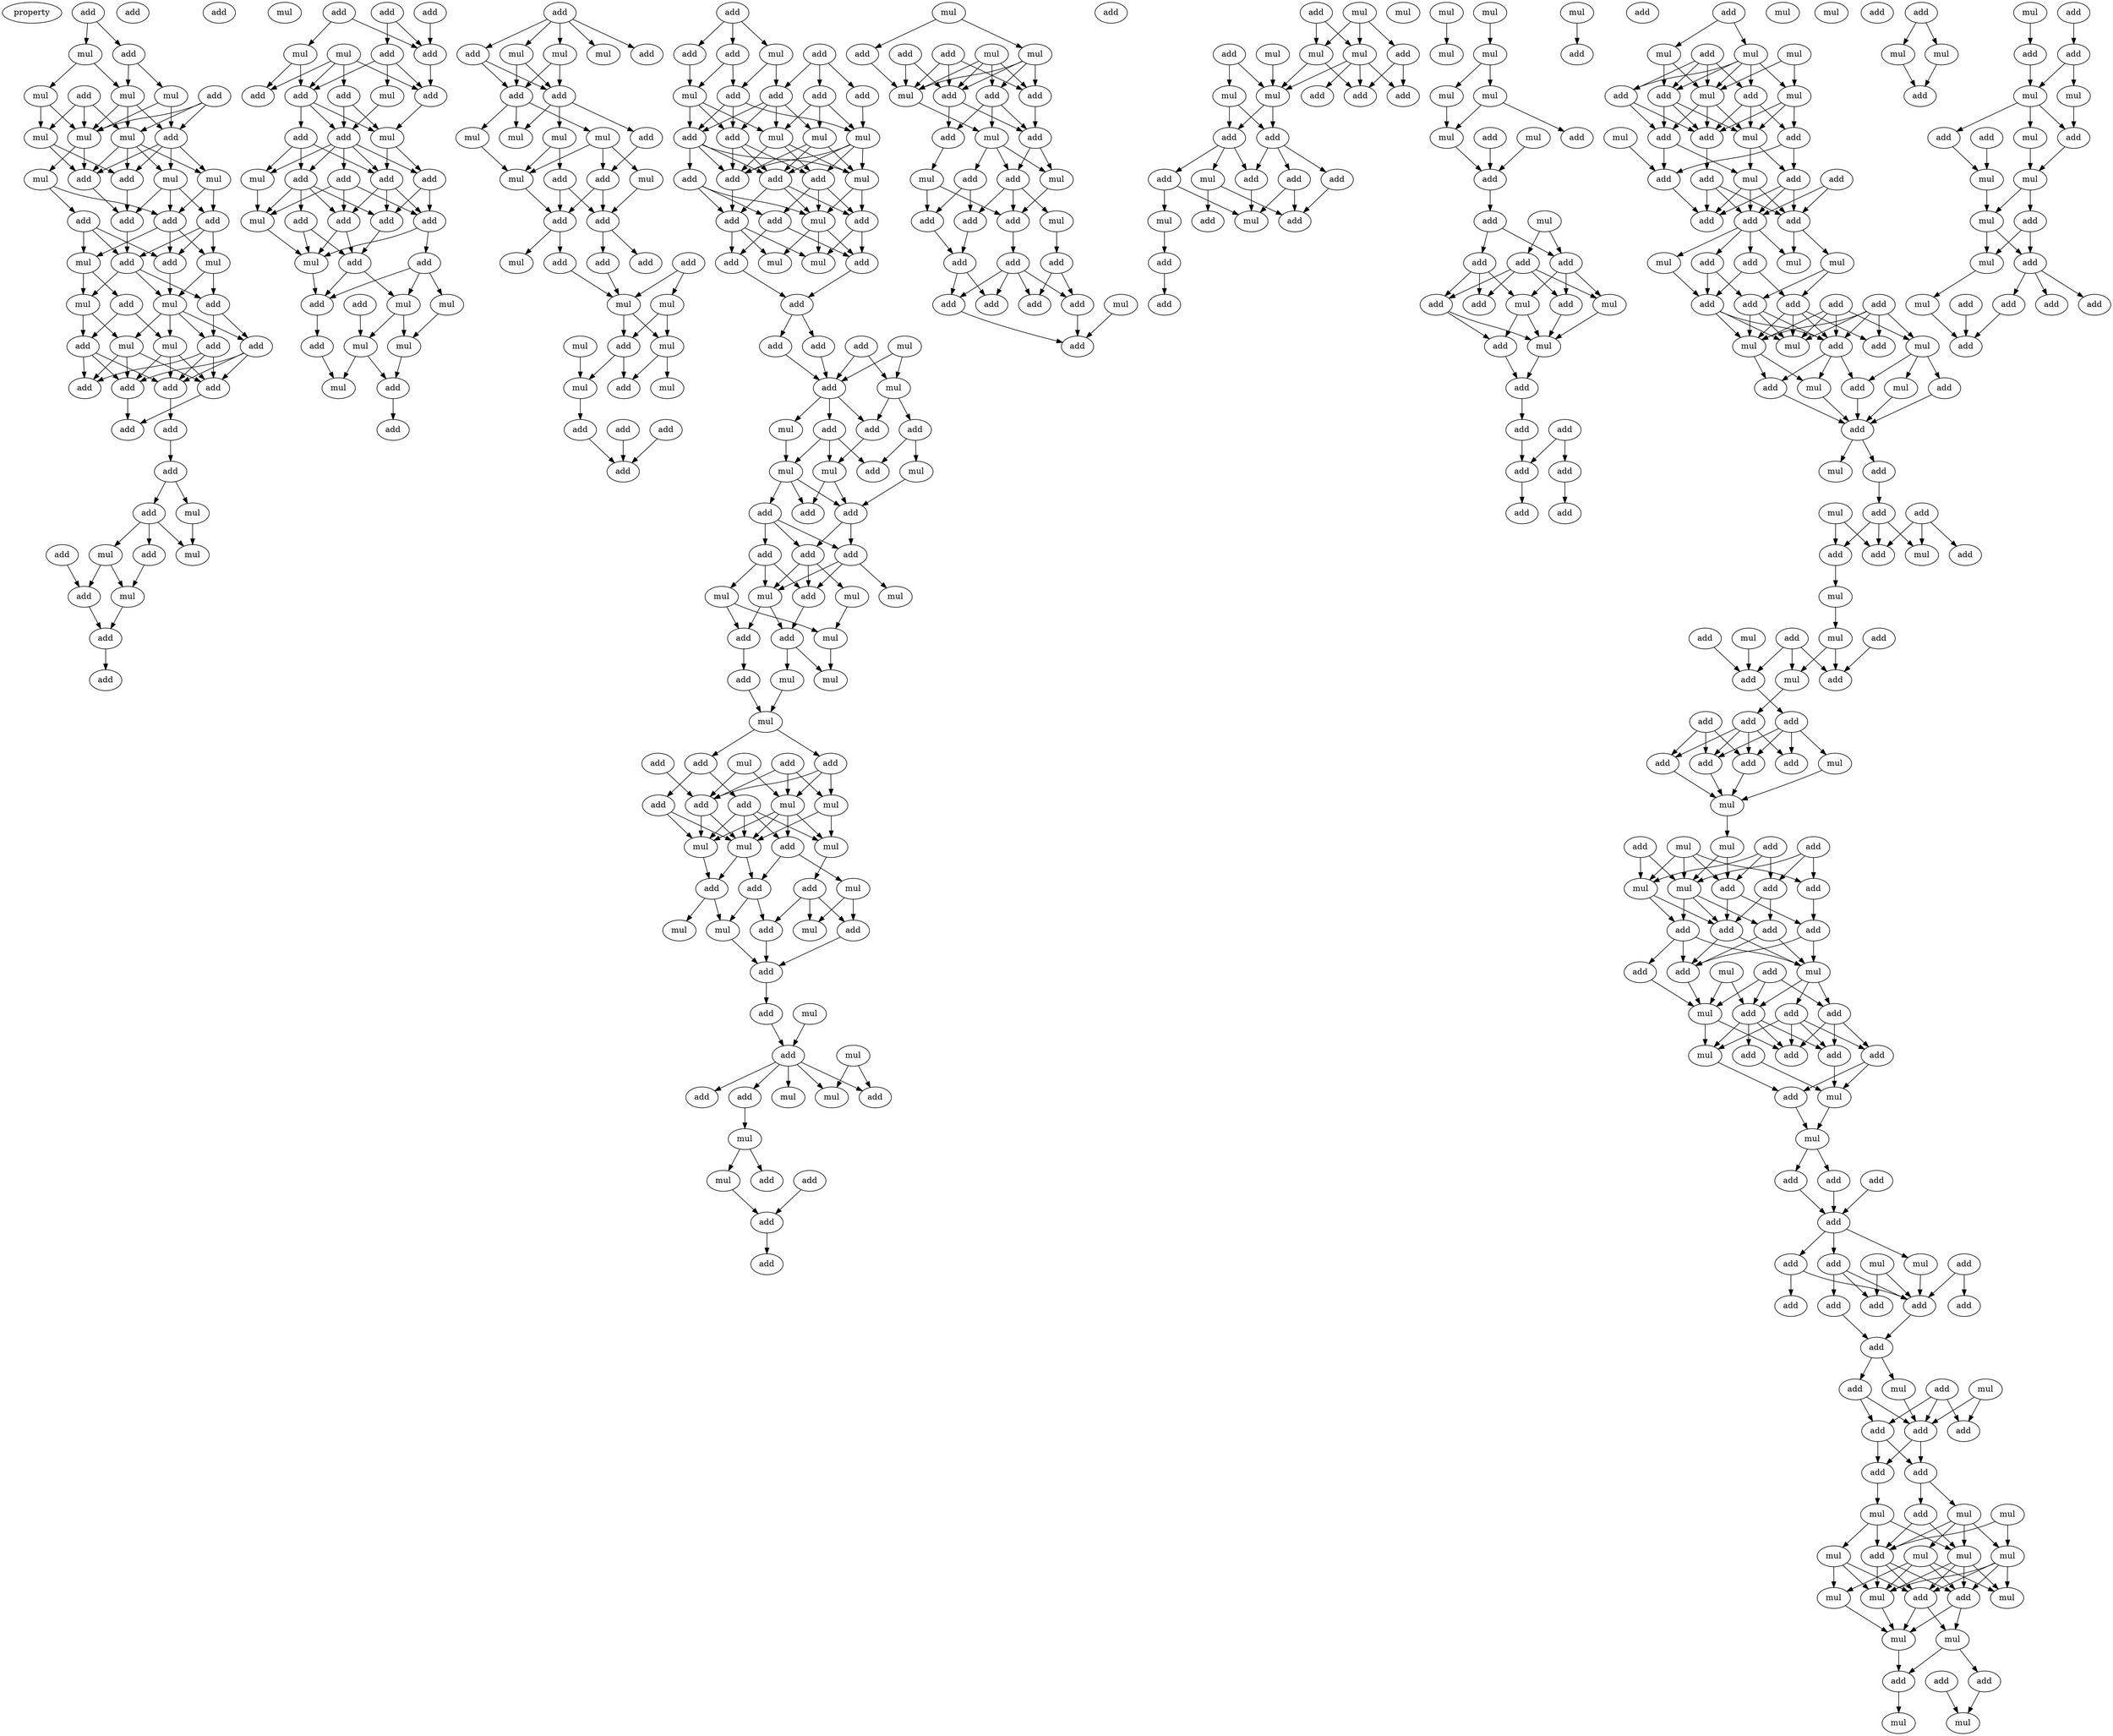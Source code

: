 digraph {
    node [fontcolor=black]
    property [mul=2,lf=1.9]
    0 [ label = add ];
    1 [ label = add ];
    2 [ label = add ];
    3 [ label = add ];
    4 [ label = mul ];
    5 [ label = mul ];
    6 [ label = mul ];
    7 [ label = mul ];
    8 [ label = add ];
    9 [ label = add ];
    10 [ label = mul ];
    11 [ label = add ];
    12 [ label = mul ];
    13 [ label = mul ];
    14 [ label = mul ];
    15 [ label = mul ];
    16 [ label = add ];
    17 [ label = add ];
    18 [ label = mul ];
    19 [ label = add ];
    20 [ label = add ];
    21 [ label = add ];
    22 [ label = add ];
    23 [ label = add ];
    24 [ label = mul ];
    25 [ label = add ];
    26 [ label = mul ];
    27 [ label = add ];
    28 [ label = mul ];
    29 [ label = add ];
    30 [ label = mul ];
    31 [ label = mul ];
    32 [ label = add ];
    33 [ label = add ];
    34 [ label = mul ];
    35 [ label = add ];
    36 [ label = add ];
    37 [ label = add ];
    38 [ label = add ];
    39 [ label = add ];
    40 [ label = add ];
    41 [ label = add ];
    42 [ label = add ];
    43 [ label = mul ];
    44 [ label = add ];
    45 [ label = mul ];
    46 [ label = mul ];
    47 [ label = mul ];
    48 [ label = add ];
    49 [ label = add ];
    50 [ label = add ];
    51 [ label = mul ];
    52 [ label = add ];
    53 [ label = add ];
    54 [ label = add ];
    55 [ label = add ];
    56 [ label = add ];
    57 [ label = mul ];
    58 [ label = mul ];
    59 [ label = add ];
    60 [ label = add ];
    61 [ label = add ];
    62 [ label = add ];
    63 [ label = add ];
    64 [ label = mul ];
    65 [ label = add ];
    66 [ label = add ];
    67 [ label = add ];
    68 [ label = mul ];
    69 [ label = mul ];
    70 [ label = add ];
    71 [ label = add ];
    72 [ label = add ];
    73 [ label = add ];
    74 [ label = mul ];
    75 [ label = add ];
    76 [ label = add ];
    77 [ label = add ];
    78 [ label = add ];
    79 [ label = add ];
    80 [ label = mul ];
    81 [ label = add ];
    82 [ label = mul ];
    83 [ label = add ];
    84 [ label = mul ];
    85 [ label = add ];
    86 [ label = add ];
    87 [ label = mul ];
    88 [ label = mul ];
    89 [ label = mul ];
    90 [ label = add ];
    91 [ label = add ];
    92 [ label = add ];
    93 [ label = mul ];
    94 [ label = add ];
    95 [ label = mul ];
    96 [ label = mul ];
    97 [ label = add ];
    98 [ label = add ];
    99 [ label = add ];
    100 [ label = mul ];
    101 [ label = mul ];
    102 [ label = mul ];
    103 [ label = mul ];
    104 [ label = add ];
    105 [ label = add ];
    106 [ label = mul ];
    107 [ label = mul ];
    108 [ label = add ];
    109 [ label = add ];
    110 [ label = add ];
    111 [ label = add ];
    112 [ label = add ];
    113 [ label = add ];
    114 [ label = add ];
    115 [ label = mul ];
    116 [ label = mul ];
    117 [ label = mul ];
    118 [ label = add ];
    119 [ label = mul ];
    120 [ label = mul ];
    121 [ label = mul ];
    122 [ label = mul ];
    123 [ label = add ];
    124 [ label = add ];
    125 [ label = add ];
    126 [ label = add ];
    127 [ label = add ];
    128 [ label = add ];
    129 [ label = add ];
    130 [ label = add ];
    131 [ label = add ];
    132 [ label = mul ];
    133 [ label = add ];
    134 [ label = add ];
    135 [ label = add ];
    136 [ label = add ];
    137 [ label = mul ];
    138 [ label = add ];
    139 [ label = mul ];
    140 [ label = mul ];
    141 [ label = add ];
    142 [ label = mul ];
    143 [ label = add ];
    144 [ label = add ];
    145 [ label = mul ];
    146 [ label = add ];
    147 [ label = add ];
    148 [ label = add ];
    149 [ label = mul ];
    150 [ label = add ];
    151 [ label = add ];
    152 [ label = add ];
    153 [ label = mul ];
    154 [ label = mul ];
    155 [ label = add ];
    156 [ label = add ];
    157 [ label = add ];
    158 [ label = mul ];
    159 [ label = add ];
    160 [ label = add ];
    161 [ label = add ];
    162 [ label = mul ];
    163 [ label = add ];
    164 [ label = add ];
    165 [ label = add ];
    166 [ label = mul ];
    167 [ label = mul ];
    168 [ label = add ];
    169 [ label = mul ];
    170 [ label = mul ];
    171 [ label = add ];
    172 [ label = add ];
    173 [ label = add ];
    174 [ label = add ];
    175 [ label = add ];
    176 [ label = add ];
    177 [ label = mul ];
    178 [ label = add ];
    179 [ label = mul ];
    180 [ label = mul ];
    181 [ label = mul ];
    182 [ label = mul ];
    183 [ label = add ];
    184 [ label = add ];
    185 [ label = mul ];
    186 [ label = mul ];
    187 [ label = add ];
    188 [ label = mul ];
    189 [ label = mul ];
    190 [ label = add ];
    191 [ label = add ];
    192 [ label = add ];
    193 [ label = add ];
    194 [ label = add ];
    195 [ label = mul ];
    196 [ label = add ];
    197 [ label = mul ];
    198 [ label = add ];
    199 [ label = add ];
    200 [ label = mul ];
    201 [ label = mul ];
    202 [ label = mul ];
    203 [ label = mul ];
    204 [ label = add ];
    205 [ label = add ];
    206 [ label = add ];
    207 [ label = add ];
    208 [ label = mul ];
    209 [ label = add ];
    210 [ label = mul ];
    211 [ label = mul ];
    212 [ label = add ];
    213 [ label = mul ];
    214 [ label = add ];
    215 [ label = add ];
    216 [ label = mul ];
    217 [ label = add ];
    218 [ label = add ];
    219 [ label = add ];
    220 [ label = mul ];
    221 [ label = mul ];
    222 [ label = mul ];
    223 [ label = mul ];
    224 [ label = add ];
    225 [ label = add ];
    226 [ label = add ];
    227 [ label = add ];
    228 [ label = mul ];
    229 [ label = add ];
    230 [ label = add ];
    231 [ label = mul ];
    232 [ label = mul ];
    233 [ label = add ];
    234 [ label = add ];
    235 [ label = mul ];
    236 [ label = add ];
    237 [ label = add ];
    238 [ label = mul ];
    239 [ label = add ];
    240 [ label = add ];
    241 [ label = mul ];
    242 [ label = add ];
    243 [ label = mul ];
    244 [ label = add ];
    245 [ label = add ];
    246 [ label = mul ];
    247 [ label = add ];
    248 [ label = add ];
    249 [ label = add ];
    250 [ label = add ];
    251 [ label = add ];
    252 [ label = add ];
    253 [ label = mul ];
    254 [ label = add ];
    255 [ label = add ];
    256 [ label = add ];
    257 [ label = add ];
    258 [ label = add ];
    259 [ label = add ];
    260 [ label = mul ];
    261 [ label = add ];
    262 [ label = mul ];
    263 [ label = mul ];
    264 [ label = mul ];
    265 [ label = add ];
    266 [ label = add ];
    267 [ label = add ];
    268 [ label = mul ];
    269 [ label = mul ];
    270 [ label = add ];
    271 [ label = add ];
    272 [ label = add ];
    273 [ label = add ];
    274 [ label = add ];
    275 [ label = add ];
    276 [ label = mul ];
    277 [ label = add ];
    278 [ label = mul ];
    279 [ label = add ];
    280 [ label = mul ];
    281 [ label = mul ];
    282 [ label = add ];
    283 [ label = add ];
    284 [ label = mul ];
    285 [ label = add ];
    286 [ label = mul ];
    287 [ label = mul ];
    288 [ label = mul ];
    289 [ label = mul ];
    290 [ label = mul ];
    291 [ label = mul ];
    292 [ label = add ];
    293 [ label = mul ];
    294 [ label = add ];
    295 [ label = add ];
    296 [ label = add ];
    297 [ label = mul ];
    298 [ label = add ];
    299 [ label = add ];
    300 [ label = add ];
    301 [ label = mul ];
    302 [ label = add ];
    303 [ label = mul ];
    304 [ label = add ];
    305 [ label = add ];
    306 [ label = add ];
    307 [ label = mul ];
    308 [ label = add ];
    309 [ label = add ];
    310 [ label = add ];
    311 [ label = add ];
    312 [ label = add ];
    313 [ label = add ];
    314 [ label = add ];
    315 [ label = mul ];
    316 [ label = add ];
    317 [ label = add ];
    318 [ label = add ];
    319 [ label = mul ];
    320 [ label = add ];
    321 [ label = mul ];
    322 [ label = mul ];
    323 [ label = add ];
    324 [ label = mul ];
    325 [ label = mul ];
    326 [ label = add ];
    327 [ label = add ];
    328 [ label = mul ];
    329 [ label = mul ];
    330 [ label = add ];
    331 [ label = add ];
    332 [ label = add ];
    333 [ label = add ];
    334 [ label = add ];
    335 [ label = add ];
    336 [ label = add ];
    337 [ label = mul ];
    338 [ label = add ];
    339 [ label = add ];
    340 [ label = add ];
    341 [ label = add ];
    342 [ label = mul ];
    343 [ label = add ];
    344 [ label = mul ];
    345 [ label = mul ];
    346 [ label = add ];
    347 [ label = add ];
    348 [ label = add ];
    349 [ label = add ];
    350 [ label = add ];
    351 [ label = mul ];
    352 [ label = add ];
    353 [ label = mul ];
    354 [ label = add ];
    355 [ label = mul ];
    356 [ label = add ];
    357 [ label = mul ];
    358 [ label = add ];
    359 [ label = mul ];
    360 [ label = add ];
    361 [ label = add ];
    362 [ label = mul ];
    363 [ label = add ];
    364 [ label = add ];
    365 [ label = add ];
    366 [ label = mul ];
    367 [ label = add ];
    368 [ label = mul ];
    369 [ label = add ];
    370 [ label = add ];
    371 [ label = mul ];
    372 [ label = mul ];
    373 [ label = add ];
    374 [ label = add ];
    375 [ label = add ];
    376 [ label = mul ];
    377 [ label = add ];
    378 [ label = add ];
    379 [ label = mul ];
    380 [ label = add ];
    381 [ label = add ];
    382 [ label = add ];
    383 [ label = mul ];
    384 [ label = add ];
    385 [ label = add ];
    386 [ label = add ];
    387 [ label = add ];
    388 [ label = mul ];
    389 [ label = add ];
    390 [ label = add ];
    391 [ label = add ];
    392 [ label = mul ];
    393 [ label = mul ];
    394 [ label = mul ];
    395 [ label = add ];
    396 [ label = add ];
    397 [ label = mul ];
    398 [ label = add ];
    399 [ label = add ];
    400 [ label = add ];
    401 [ label = add ];
    402 [ label = add ];
    403 [ label = mul ];
    404 [ label = mul ];
    405 [ label = add ];
    406 [ label = add ];
    407 [ label = add ];
    408 [ label = add ];
    409 [ label = mul ];
    410 [ label = add ];
    411 [ label = add ];
    412 [ label = add ];
    413 [ label = mul ];
    414 [ label = add ];
    415 [ label = add ];
    416 [ label = add ];
    417 [ label = mul ];
    418 [ label = add ];
    419 [ label = mul ];
    420 [ label = mul ];
    421 [ label = add ];
    422 [ label = add ];
    423 [ label = mul ];
    424 [ label = add ];
    425 [ label = add ];
    426 [ label = mul ];
    427 [ label = mul ];
    428 [ label = add ];
    429 [ label = add ];
    430 [ label = add ];
    431 [ label = add ];
    432 [ label = add ];
    433 [ label = add ];
    434 [ label = add ];
    435 [ label = add ];
    436 [ label = add ];
    437 [ label = add ];
    438 [ label = mul ];
    439 [ label = add ];
    440 [ label = mul ];
    441 [ label = add ];
    442 [ label = add ];
    443 [ label = add ];
    444 [ label = add ];
    445 [ label = add ];
    446 [ label = add ];
    447 [ label = mul ];
    448 [ label = mul ];
    449 [ label = add ];
    450 [ label = mul ];
    451 [ label = mul ];
    452 [ label = mul ];
    453 [ label = mul ];
    454 [ label = add ];
    455 [ label = mul ];
    456 [ label = mul ];
    457 [ label = mul ];
    458 [ label = add ];
    459 [ label = mul ];
    460 [ label = add ];
    461 [ label = mul ];
    462 [ label = mul ];
    463 [ label = add ];
    464 [ label = add ];
    465 [ label = add ];
    466 [ label = mul ];
    467 [ label = mul ];
    468 [ label = add ];
    469 [ label = mul ];
    470 [ label = mul ];
    471 [ label = mul ];
    472 [ label = add ];
    473 [ label = add ];
    474 [ label = add ];
    475 [ label = add ];
    476 [ label = mul ];
    477 [ label = mul ];
    478 [ label = mul ];
    479 [ label = add ];
    480 [ label = add ];
    481 [ label = add ];
    482 [ label = mul ];
    483 [ label = mul ];
    484 [ label = mul ];
    485 [ label = add ];
    486 [ label = add ];
    487 [ label = mul ];
    488 [ label = add ];
    489 [ label = add ];
    490 [ label = add ];
    491 [ label = add ];
    492 [ label = mul ];
    493 [ label = add ];
    0 -> 3 [ name = 0 ];
    0 -> 4 [ name = 1 ];
    3 -> 5 [ name = 2 ];
    3 -> 7 [ name = 3 ];
    4 -> 5 [ name = 4 ];
    4 -> 6 [ name = 5 ];
    5 -> 11 [ name = 6 ];
    5 -> 12 [ name = 7 ];
    5 -> 13 [ name = 8 ];
    6 -> 10 [ name = 9 ];
    6 -> 13 [ name = 10 ];
    7 -> 11 [ name = 11 ];
    7 -> 13 [ name = 12 ];
    8 -> 10 [ name = 13 ];
    8 -> 12 [ name = 14 ];
    8 -> 13 [ name = 15 ];
    9 -> 11 [ name = 16 ];
    9 -> 12 [ name = 17 ];
    9 -> 13 [ name = 18 ];
    10 -> 16 [ name = 19 ];
    10 -> 17 [ name = 20 ];
    11 -> 15 [ name = 21 ];
    11 -> 16 [ name = 22 ];
    11 -> 17 [ name = 23 ];
    11 -> 18 [ name = 24 ];
    12 -> 15 [ name = 25 ];
    12 -> 16 [ name = 26 ];
    12 -> 17 [ name = 27 ];
    12 -> 18 [ name = 28 ];
    13 -> 14 [ name = 29 ];
    13 -> 17 [ name = 30 ];
    14 -> 19 [ name = 31 ];
    14 -> 21 [ name = 32 ];
    15 -> 19 [ name = 33 ];
    15 -> 22 [ name = 34 ];
    16 -> 20 [ name = 35 ];
    17 -> 20 [ name = 36 ];
    18 -> 19 [ name = 37 ];
    18 -> 20 [ name = 38 ];
    18 -> 22 [ name = 39 ];
    19 -> 24 [ name = 40 ];
    19 -> 25 [ name = 41 ];
    19 -> 26 [ name = 42 ];
    20 -> 23 [ name = 43 ];
    21 -> 23 [ name = 44 ];
    21 -> 24 [ name = 45 ];
    21 -> 25 [ name = 46 ];
    22 -> 23 [ name = 47 ];
    22 -> 25 [ name = 48 ];
    22 -> 26 [ name = 49 ];
    23 -> 27 [ name = 50 ];
    23 -> 28 [ name = 51 ];
    23 -> 30 [ name = 52 ];
    24 -> 29 [ name = 53 ];
    24 -> 30 [ name = 54 ];
    25 -> 28 [ name = 55 ];
    26 -> 27 [ name = 56 ];
    26 -> 28 [ name = 57 ];
    27 -> 33 [ name = 58 ];
    27 -> 35 [ name = 59 ];
    28 -> 31 [ name = 60 ];
    28 -> 33 [ name = 61 ];
    28 -> 34 [ name = 62 ];
    28 -> 35 [ name = 63 ];
    29 -> 31 [ name = 64 ];
    29 -> 32 [ name = 65 ];
    30 -> 32 [ name = 66 ];
    30 -> 34 [ name = 67 ];
    31 -> 37 [ name = 68 ];
    31 -> 38 [ name = 69 ];
    31 -> 39 [ name = 70 ];
    32 -> 36 [ name = 71 ];
    32 -> 38 [ name = 72 ];
    32 -> 39 [ name = 73 ];
    33 -> 36 [ name = 74 ];
    33 -> 37 [ name = 75 ];
    33 -> 38 [ name = 76 ];
    34 -> 36 [ name = 77 ];
    34 -> 37 [ name = 78 ];
    34 -> 39 [ name = 79 ];
    35 -> 37 [ name = 80 ];
    35 -> 38 [ name = 81 ];
    35 -> 39 [ name = 82 ];
    37 -> 40 [ name = 83 ];
    38 -> 41 [ name = 84 ];
    39 -> 40 [ name = 85 ];
    41 -> 42 [ name = 86 ];
    42 -> 44 [ name = 87 ];
    42 -> 45 [ name = 88 ];
    44 -> 46 [ name = 89 ];
    44 -> 47 [ name = 90 ];
    44 -> 49 [ name = 91 ];
    45 -> 47 [ name = 92 ];
    46 -> 50 [ name = 93 ];
    46 -> 51 [ name = 94 ];
    48 -> 50 [ name = 95 ];
    49 -> 51 [ name = 96 ];
    50 -> 52 [ name = 97 ];
    51 -> 52 [ name = 98 ];
    52 -> 55 [ name = 99 ];
    53 -> 60 [ name = 100 ];
    54 -> 59 [ name = 101 ];
    54 -> 60 [ name = 102 ];
    56 -> 58 [ name = 103 ];
    56 -> 60 [ name = 104 ];
    57 -> 61 [ name = 105 ];
    57 -> 62 [ name = 106 ];
    57 -> 63 [ name = 107 ];
    57 -> 65 [ name = 108 ];
    58 -> 61 [ name = 109 ];
    58 -> 63 [ name = 110 ];
    59 -> 63 [ name = 111 ];
    59 -> 64 [ name = 112 ];
    59 -> 65 [ name = 113 ];
    60 -> 65 [ name = 114 ];
    62 -> 66 [ name = 115 ];
    62 -> 68 [ name = 116 ];
    63 -> 66 [ name = 117 ];
    63 -> 67 [ name = 118 ];
    63 -> 68 [ name = 119 ];
    64 -> 66 [ name = 120 ];
    65 -> 68 [ name = 121 ];
    66 -> 69 [ name = 122 ];
    66 -> 70 [ name = 123 ];
    66 -> 71 [ name = 124 ];
    66 -> 72 [ name = 125 ];
    66 -> 73 [ name = 126 ];
    67 -> 69 [ name = 127 ];
    67 -> 70 [ name = 128 ];
    67 -> 72 [ name = 129 ];
    68 -> 71 [ name = 130 ];
    68 -> 72 [ name = 131 ];
    69 -> 74 [ name = 132 ];
    70 -> 74 [ name = 133 ];
    70 -> 75 [ name = 134 ];
    70 -> 77 [ name = 135 ];
    70 -> 78 [ name = 136 ];
    71 -> 76 [ name = 137 ];
    71 -> 78 [ name = 138 ];
    72 -> 76 [ name = 139 ];
    72 -> 77 [ name = 140 ];
    72 -> 78 [ name = 141 ];
    73 -> 74 [ name = 142 ];
    73 -> 76 [ name = 143 ];
    73 -> 77 [ name = 144 ];
    74 -> 80 [ name = 145 ];
    75 -> 79 [ name = 146 ];
    75 -> 80 [ name = 147 ];
    76 -> 80 [ name = 148 ];
    76 -> 81 [ name = 149 ];
    77 -> 79 [ name = 150 ];
    77 -> 80 [ name = 151 ];
    78 -> 79 [ name = 152 ];
    79 -> 83 [ name = 153 ];
    79 -> 84 [ name = 154 ];
    80 -> 83 [ name = 155 ];
    81 -> 82 [ name = 156 ];
    81 -> 83 [ name = 157 ];
    81 -> 84 [ name = 158 ];
    82 -> 87 [ name = 159 ];
    83 -> 86 [ name = 160 ];
    84 -> 87 [ name = 161 ];
    84 -> 88 [ name = 162 ];
    85 -> 88 [ name = 163 ];
    86 -> 89 [ name = 164 ];
    87 -> 90 [ name = 165 ];
    88 -> 89 [ name = 166 ];
    88 -> 90 [ name = 167 ];
    90 -> 91 [ name = 168 ];
    92 -> 93 [ name = 169 ];
    92 -> 94 [ name = 170 ];
    92 -> 95 [ name = 171 ];
    92 -> 96 [ name = 172 ];
    92 -> 97 [ name = 173 ];
    93 -> 98 [ name = 174 ];
    93 -> 99 [ name = 175 ];
    94 -> 98 [ name = 176 ];
    94 -> 99 [ name = 177 ];
    95 -> 98 [ name = 178 ];
    95 -> 99 [ name = 179 ];
    98 -> 101 [ name = 180 ];
    98 -> 102 [ name = 181 ];
    98 -> 103 [ name = 182 ];
    99 -> 100 [ name = 183 ];
    99 -> 102 [ name = 184 ];
    99 -> 104 [ name = 185 ];
    100 -> 105 [ name = 186 ];
    100 -> 106 [ name = 187 ];
    101 -> 106 [ name = 188 ];
    103 -> 106 [ name = 189 ];
    103 -> 107 [ name = 190 ];
    103 -> 108 [ name = 191 ];
    104 -> 108 [ name = 192 ];
    105 -> 109 [ name = 193 ];
    105 -> 110 [ name = 194 ];
    106 -> 110 [ name = 195 ];
    107 -> 109 [ name = 196 ];
    108 -> 109 [ name = 197 ];
    108 -> 110 [ name = 198 ];
    109 -> 111 [ name = 199 ];
    109 -> 114 [ name = 200 ];
    110 -> 113 [ name = 201 ];
    110 -> 115 [ name = 202 ];
    112 -> 116 [ name = 203 ];
    112 -> 117 [ name = 204 ];
    113 -> 116 [ name = 205 ];
    114 -> 116 [ name = 206 ];
    116 -> 118 [ name = 207 ];
    116 -> 120 [ name = 208 ];
    117 -> 118 [ name = 209 ];
    117 -> 120 [ name = 210 ];
    118 -> 122 [ name = 211 ];
    118 -> 123 [ name = 212 ];
    119 -> 122 [ name = 213 ];
    120 -> 121 [ name = 214 ];
    120 -> 123 [ name = 215 ];
    122 -> 124 [ name = 216 ];
    124 -> 127 [ name = 217 ];
    125 -> 127 [ name = 218 ];
    126 -> 127 [ name = 219 ];
    128 -> 129 [ name = 220 ];
    128 -> 131 [ name = 221 ];
    128 -> 132 [ name = 222 ];
    129 -> 137 [ name = 223 ];
    130 -> 133 [ name = 224 ];
    130 -> 134 [ name = 225 ];
    130 -> 135 [ name = 226 ];
    131 -> 136 [ name = 227 ];
    131 -> 137 [ name = 228 ];
    132 -> 133 [ name = 229 ];
    132 -> 136 [ name = 230 ];
    133 -> 138 [ name = 231 ];
    133 -> 139 [ name = 232 ];
    133 -> 141 [ name = 233 ];
    133 -> 142 [ name = 234 ];
    134 -> 140 [ name = 235 ];
    135 -> 139 [ name = 236 ];
    135 -> 140 [ name = 237 ];
    135 -> 142 [ name = 238 ];
    136 -> 138 [ name = 239 ];
    136 -> 140 [ name = 240 ];
    136 -> 141 [ name = 241 ];
    137 -> 138 [ name = 242 ];
    137 -> 139 [ name = 243 ];
    137 -> 141 [ name = 244 ];
    138 -> 143 [ name = 245 ];
    138 -> 146 [ name = 246 ];
    138 -> 147 [ name = 247 ];
    139 -> 145 [ name = 248 ];
    139 -> 146 [ name = 249 ];
    139 -> 147 [ name = 250 ];
    140 -> 143 [ name = 251 ];
    140 -> 145 [ name = 252 ];
    140 -> 146 [ name = 253 ];
    140 -> 147 [ name = 254 ];
    141 -> 143 [ name = 255 ];
    141 -> 144 [ name = 256 ];
    141 -> 145 [ name = 257 ];
    141 -> 146 [ name = 258 ];
    142 -> 143 [ name = 259 ];
    142 -> 145 [ name = 260 ];
    142 -> 146 [ name = 261 ];
    143 -> 149 [ name = 262 ];
    143 -> 150 [ name = 263 ];
    143 -> 151 [ name = 264 ];
    144 -> 148 [ name = 265 ];
    144 -> 149 [ name = 266 ];
    144 -> 151 [ name = 267 ];
    145 -> 149 [ name = 268 ];
    145 -> 150 [ name = 269 ];
    146 -> 151 [ name = 270 ];
    147 -> 148 [ name = 271 ];
    147 -> 149 [ name = 272 ];
    147 -> 150 [ name = 273 ];
    148 -> 152 [ name = 274 ];
    148 -> 155 [ name = 275 ];
    149 -> 152 [ name = 276 ];
    149 -> 153 [ name = 277 ];
    149 -> 154 [ name = 278 ];
    150 -> 152 [ name = 279 ];
    150 -> 153 [ name = 280 ];
    151 -> 153 [ name = 281 ];
    151 -> 154 [ name = 282 ];
    151 -> 155 [ name = 283 ];
    152 -> 156 [ name = 284 ];
    155 -> 156 [ name = 285 ];
    156 -> 159 [ name = 286 ];
    156 -> 160 [ name = 287 ];
    157 -> 161 [ name = 288 ];
    157 -> 162 [ name = 289 ];
    158 -> 161 [ name = 290 ];
    158 -> 162 [ name = 291 ];
    159 -> 161 [ name = 292 ];
    160 -> 161 [ name = 293 ];
    161 -> 163 [ name = 294 ];
    161 -> 165 [ name = 295 ];
    161 -> 166 [ name = 296 ];
    162 -> 164 [ name = 297 ];
    162 -> 165 [ name = 298 ];
    163 -> 167 [ name = 299 ];
    163 -> 168 [ name = 300 ];
    163 -> 169 [ name = 301 ];
    164 -> 168 [ name = 302 ];
    164 -> 170 [ name = 303 ];
    165 -> 167 [ name = 304 ];
    166 -> 169 [ name = 305 ];
    167 -> 171 [ name = 306 ];
    167 -> 173 [ name = 307 ];
    169 -> 171 [ name = 308 ];
    169 -> 172 [ name = 309 ];
    169 -> 173 [ name = 310 ];
    170 -> 173 [ name = 311 ];
    172 -> 174 [ name = 312 ];
    172 -> 175 [ name = 313 ];
    172 -> 176 [ name = 314 ];
    173 -> 174 [ name = 315 ];
    173 -> 176 [ name = 316 ];
    174 -> 178 [ name = 317 ];
    174 -> 180 [ name = 318 ];
    174 -> 181 [ name = 319 ];
    175 -> 178 [ name = 320 ];
    175 -> 179 [ name = 321 ];
    175 -> 181 [ name = 322 ];
    176 -> 177 [ name = 323 ];
    176 -> 178 [ name = 324 ];
    176 -> 181 [ name = 325 ];
    177 -> 182 [ name = 326 ];
    178 -> 184 [ name = 327 ];
    179 -> 182 [ name = 328 ];
    179 -> 183 [ name = 329 ];
    181 -> 183 [ name = 330 ];
    181 -> 184 [ name = 331 ];
    182 -> 186 [ name = 332 ];
    183 -> 187 [ name = 333 ];
    184 -> 185 [ name = 334 ];
    184 -> 186 [ name = 335 ];
    185 -> 188 [ name = 336 ];
    187 -> 188 [ name = 337 ];
    188 -> 190 [ name = 338 ];
    188 -> 193 [ name = 339 ];
    189 -> 194 [ name = 340 ];
    189 -> 197 [ name = 341 ];
    190 -> 194 [ name = 342 ];
    190 -> 195 [ name = 343 ];
    190 -> 197 [ name = 344 ];
    191 -> 194 [ name = 345 ];
    191 -> 195 [ name = 346 ];
    191 -> 197 [ name = 347 ];
    192 -> 194 [ name = 348 ];
    193 -> 196 [ name = 349 ];
    193 -> 198 [ name = 350 ];
    194 -> 201 [ name = 351 ];
    194 -> 202 [ name = 352 ];
    195 -> 200 [ name = 353 ];
    195 -> 201 [ name = 354 ];
    196 -> 199 [ name = 355 ];
    196 -> 200 [ name = 356 ];
    196 -> 201 [ name = 357 ];
    196 -> 202 [ name = 358 ];
    197 -> 199 [ name = 359 ];
    197 -> 200 [ name = 360 ];
    197 -> 201 [ name = 361 ];
    197 -> 202 [ name = 362 ];
    198 -> 201 [ name = 363 ];
    198 -> 202 [ name = 364 ];
    199 -> 203 [ name = 365 ];
    199 -> 206 [ name = 366 ];
    200 -> 204 [ name = 367 ];
    201 -> 205 [ name = 368 ];
    201 -> 206 [ name = 369 ];
    202 -> 205 [ name = 370 ];
    203 -> 208 [ name = 371 ];
    203 -> 209 [ name = 372 ];
    204 -> 207 [ name = 373 ];
    204 -> 208 [ name = 374 ];
    204 -> 209 [ name = 375 ];
    205 -> 210 [ name = 376 ];
    205 -> 211 [ name = 377 ];
    206 -> 207 [ name = 378 ];
    206 -> 210 [ name = 379 ];
    207 -> 212 [ name = 380 ];
    209 -> 212 [ name = 381 ];
    210 -> 212 [ name = 382 ];
    212 -> 214 [ name = 383 ];
    213 -> 215 [ name = 384 ];
    214 -> 215 [ name = 385 ];
    215 -> 217 [ name = 386 ];
    215 -> 218 [ name = 387 ];
    215 -> 219 [ name = 388 ];
    215 -> 220 [ name = 389 ];
    215 -> 221 [ name = 390 ];
    216 -> 217 [ name = 391 ];
    216 -> 221 [ name = 392 ];
    219 -> 222 [ name = 393 ];
    222 -> 223 [ name = 394 ];
    222 -> 224 [ name = 395 ];
    223 -> 226 [ name = 396 ];
    225 -> 226 [ name = 397 ];
    226 -> 227 [ name = 398 ];
    228 -> 229 [ name = 399 ];
    228 -> 231 [ name = 400 ];
    229 -> 235 [ name = 401 ];
    230 -> 234 [ name = 402 ];
    230 -> 235 [ name = 403 ];
    231 -> 234 [ name = 404 ];
    231 -> 235 [ name = 405 ];
    231 -> 236 [ name = 406 ];
    231 -> 237 [ name = 407 ];
    232 -> 234 [ name = 408 ];
    232 -> 235 [ name = 409 ];
    232 -> 236 [ name = 410 ];
    232 -> 237 [ name = 411 ];
    233 -> 234 [ name = 412 ];
    233 -> 235 [ name = 413 ];
    233 -> 236 [ name = 414 ];
    234 -> 239 [ name = 415 ];
    234 -> 240 [ name = 416 ];
    235 -> 238 [ name = 417 ];
    236 -> 240 [ name = 418 ];
    237 -> 238 [ name = 419 ];
    237 -> 239 [ name = 420 ];
    237 -> 240 [ name = 421 ];
    238 -> 241 [ name = 422 ];
    238 -> 242 [ name = 423 ];
    238 -> 244 [ name = 424 ];
    239 -> 243 [ name = 425 ];
    240 -> 241 [ name = 426 ];
    240 -> 242 [ name = 427 ];
    241 -> 247 [ name = 428 ];
    242 -> 246 [ name = 429 ];
    242 -> 247 [ name = 430 ];
    242 -> 248 [ name = 431 ];
    243 -> 245 [ name = 432 ];
    243 -> 247 [ name = 433 ];
    244 -> 245 [ name = 434 ];
    244 -> 248 [ name = 435 ];
    245 -> 249 [ name = 436 ];
    246 -> 250 [ name = 437 ];
    247 -> 251 [ name = 438 ];
    248 -> 249 [ name = 439 ];
    249 -> 255 [ name = 440 ];
    249 -> 256 [ name = 441 ];
    250 -> 252 [ name = 442 ];
    250 -> 254 [ name = 443 ];
    251 -> 252 [ name = 444 ];
    251 -> 254 [ name = 445 ];
    251 -> 255 [ name = 446 ];
    251 -> 256 [ name = 447 ];
    253 -> 257 [ name = 448 ];
    254 -> 257 [ name = 449 ];
    256 -> 257 [ name = 450 ];
    259 -> 262 [ name = 451 ];
    259 -> 264 [ name = 452 ];
    260 -> 261 [ name = 453 ];
    260 -> 262 [ name = 454 ];
    260 -> 264 [ name = 455 ];
    261 -> 267 [ name = 456 ];
    261 -> 270 [ name = 457 ];
    262 -> 269 [ name = 458 ];
    262 -> 270 [ name = 459 ];
    263 -> 269 [ name = 460 ];
    264 -> 266 [ name = 461 ];
    264 -> 267 [ name = 462 ];
    264 -> 269 [ name = 463 ];
    264 -> 270 [ name = 464 ];
    265 -> 268 [ name = 465 ];
    265 -> 269 [ name = 466 ];
    268 -> 271 [ name = 467 ];
    268 -> 272 [ name = 468 ];
    269 -> 271 [ name = 469 ];
    269 -> 272 [ name = 470 ];
    271 -> 273 [ name = 471 ];
    271 -> 274 [ name = 472 ];
    271 -> 277 [ name = 473 ];
    272 -> 273 [ name = 474 ];
    272 -> 275 [ name = 475 ];
    272 -> 276 [ name = 476 ];
    273 -> 280 [ name = 477 ];
    274 -> 282 [ name = 478 ];
    275 -> 280 [ name = 479 ];
    275 -> 281 [ name = 480 ];
    276 -> 279 [ name = 481 ];
    276 -> 282 [ name = 482 ];
    277 -> 280 [ name = 483 ];
    277 -> 282 [ name = 484 ];
    281 -> 283 [ name = 485 ];
    283 -> 285 [ name = 486 ];
    284 -> 288 [ name = 487 ];
    286 -> 287 [ name = 488 ];
    287 -> 289 [ name = 489 ];
    287 -> 290 [ name = 490 ];
    289 -> 291 [ name = 491 ];
    290 -> 291 [ name = 492 ];
    290 -> 294 [ name = 493 ];
    291 -> 295 [ name = 494 ];
    292 -> 295 [ name = 495 ];
    293 -> 295 [ name = 496 ];
    295 -> 296 [ name = 497 ];
    296 -> 298 [ name = 498 ];
    296 -> 300 [ name = 499 ];
    297 -> 299 [ name = 500 ];
    297 -> 300 [ name = 501 ];
    298 -> 303 [ name = 502 ];
    298 -> 304 [ name = 503 ];
    298 -> 305 [ name = 504 ];
    299 -> 301 [ name = 505 ];
    299 -> 302 [ name = 506 ];
    299 -> 304 [ name = 507 ];
    299 -> 305 [ name = 508 ];
    300 -> 301 [ name = 509 ];
    300 -> 302 [ name = 510 ];
    300 -> 303 [ name = 511 ];
    301 -> 307 [ name = 512 ];
    302 -> 307 [ name = 513 ];
    303 -> 306 [ name = 514 ];
    303 -> 307 [ name = 515 ];
    305 -> 306 [ name = 516 ];
    305 -> 307 [ name = 517 ];
    306 -> 308 [ name = 518 ];
    307 -> 308 [ name = 519 ];
    308 -> 310 [ name = 520 ];
    309 -> 311 [ name = 521 ];
    309 -> 312 [ name = 522 ];
    310 -> 311 [ name = 523 ];
    311 -> 313 [ name = 524 ];
    312 -> 314 [ name = 525 ];
    315 -> 316 [ name = 526 ];
    318 -> 319 [ name = 527 ];
    318 -> 321 [ name = 528 ];
    319 -> 323 [ name = 529 ];
    319 -> 324 [ name = 530 ];
    319 -> 325 [ name = 531 ];
    319 -> 326 [ name = 532 ];
    319 -> 327 [ name = 533 ];
    320 -> 323 [ name = 534 ];
    320 -> 324 [ name = 535 ];
    320 -> 326 [ name = 536 ];
    320 -> 327 [ name = 537 ];
    321 -> 323 [ name = 538 ];
    321 -> 324 [ name = 539 ];
    322 -> 324 [ name = 540 ];
    322 -> 325 [ name = 541 ];
    323 -> 329 [ name = 542 ];
    323 -> 330 [ name = 543 ];
    323 -> 332 [ name = 544 ];
    324 -> 329 [ name = 545 ];
    324 -> 330 [ name = 546 ];
    324 -> 332 [ name = 547 ];
    325 -> 329 [ name = 548 ];
    325 -> 330 [ name = 549 ];
    325 -> 331 [ name = 550 ];
    326 -> 329 [ name = 551 ];
    326 -> 330 [ name = 552 ];
    326 -> 331 [ name = 553 ];
    327 -> 330 [ name = 554 ];
    327 -> 332 [ name = 555 ];
    328 -> 336 [ name = 556 ];
    329 -> 334 [ name = 557 ];
    329 -> 337 [ name = 558 ];
    330 -> 335 [ name = 559 ];
    331 -> 334 [ name = 560 ];
    331 -> 336 [ name = 561 ];
    332 -> 336 [ name = 562 ];
    332 -> 337 [ name = 563 ];
    333 -> 338 [ name = 564 ];
    333 -> 340 [ name = 565 ];
    334 -> 338 [ name = 566 ];
    334 -> 339 [ name = 567 ];
    334 -> 340 [ name = 568 ];
    335 -> 338 [ name = 569 ];
    335 -> 339 [ name = 570 ];
    335 -> 340 [ name = 571 ];
    336 -> 339 [ name = 572 ];
    337 -> 338 [ name = 573 ];
    337 -> 339 [ name = 574 ];
    337 -> 340 [ name = 575 ];
    338 -> 341 [ name = 576 ];
    338 -> 343 [ name = 577 ];
    338 -> 344 [ name = 578 ];
    338 -> 345 [ name = 579 ];
    340 -> 342 [ name = 580 ];
    340 -> 344 [ name = 581 ];
    341 -> 346 [ name = 582 ];
    341 -> 348 [ name = 583 ];
    342 -> 346 [ name = 584 ];
    342 -> 349 [ name = 585 ];
    343 -> 348 [ name = 586 ];
    343 -> 349 [ name = 587 ];
    345 -> 348 [ name = 588 ];
    346 -> 351 [ name = 589 ];
    346 -> 352 [ name = 590 ];
    346 -> 354 [ name = 591 ];
    346 -> 355 [ name = 592 ];
    347 -> 351 [ name = 593 ];
    347 -> 352 [ name = 594 ];
    347 -> 353 [ name = 595 ];
    347 -> 355 [ name = 596 ];
    348 -> 351 [ name = 597 ];
    348 -> 352 [ name = 598 ];
    348 -> 355 [ name = 599 ];
    349 -> 351 [ name = 600 ];
    349 -> 352 [ name = 601 ];
    349 -> 355 [ name = 602 ];
    350 -> 351 [ name = 603 ];
    350 -> 352 [ name = 604 ];
    350 -> 353 [ name = 605 ];
    350 -> 354 [ name = 606 ];
    350 -> 355 [ name = 607 ];
    351 -> 356 [ name = 608 ];
    351 -> 357 [ name = 609 ];
    352 -> 356 [ name = 610 ];
    352 -> 357 [ name = 611 ];
    352 -> 360 [ name = 612 ];
    353 -> 358 [ name = 613 ];
    353 -> 359 [ name = 614 ];
    353 -> 360 [ name = 615 ];
    356 -> 361 [ name = 616 ];
    357 -> 361 [ name = 617 ];
    358 -> 361 [ name = 618 ];
    359 -> 361 [ name = 619 ];
    360 -> 361 [ name = 620 ];
    361 -> 362 [ name = 621 ];
    361 -> 363 [ name = 622 ];
    363 -> 365 [ name = 623 ];
    364 -> 367 [ name = 624 ];
    364 -> 368 [ name = 625 ];
    364 -> 370 [ name = 626 ];
    365 -> 368 [ name = 627 ];
    365 -> 369 [ name = 628 ];
    365 -> 370 [ name = 629 ];
    366 -> 369 [ name = 630 ];
    366 -> 370 [ name = 631 ];
    369 -> 371 [ name = 632 ];
    371 -> 372 [ name = 633 ];
    372 -> 377 [ name = 634 ];
    372 -> 379 [ name = 635 ];
    373 -> 378 [ name = 636 ];
    374 -> 377 [ name = 637 ];
    374 -> 378 [ name = 638 ];
    374 -> 379 [ name = 639 ];
    375 -> 377 [ name = 640 ];
    376 -> 378 [ name = 641 ];
    378 -> 380 [ name = 642 ];
    379 -> 382 [ name = 643 ];
    380 -> 383 [ name = 644 ];
    380 -> 384 [ name = 645 ];
    380 -> 385 [ name = 646 ];
    380 -> 386 [ name = 647 ];
    381 -> 384 [ name = 648 ];
    381 -> 385 [ name = 649 ];
    381 -> 387 [ name = 650 ];
    382 -> 384 [ name = 651 ];
    382 -> 385 [ name = 652 ];
    382 -> 386 [ name = 653 ];
    382 -> 387 [ name = 654 ];
    383 -> 388 [ name = 655 ];
    384 -> 388 [ name = 656 ];
    385 -> 388 [ name = 657 ];
    387 -> 388 [ name = 658 ];
    388 -> 393 [ name = 659 ];
    389 -> 394 [ name = 660 ];
    389 -> 395 [ name = 661 ];
    389 -> 396 [ name = 662 ];
    390 -> 395 [ name = 663 ];
    390 -> 397 [ name = 664 ];
    390 -> 398 [ name = 665 ];
    391 -> 394 [ name = 666 ];
    391 -> 397 [ name = 667 ];
    392 -> 394 [ name = 668 ];
    392 -> 396 [ name = 669 ];
    392 -> 397 [ name = 670 ];
    392 -> 398 [ name = 671 ];
    393 -> 394 [ name = 672 ];
    393 -> 398 [ name = 673 ];
    394 -> 399 [ name = 674 ];
    394 -> 400 [ name = 675 ];
    394 -> 401 [ name = 676 ];
    395 -> 400 [ name = 677 ];
    395 -> 401 [ name = 678 ];
    396 -> 402 [ name = 679 ];
    397 -> 399 [ name = 680 ];
    397 -> 401 [ name = 681 ];
    398 -> 401 [ name = 682 ];
    398 -> 402 [ name = 683 ];
    399 -> 403 [ name = 684 ];
    399 -> 405 [ name = 685 ];
    399 -> 407 [ name = 686 ];
    400 -> 403 [ name = 687 ];
    400 -> 405 [ name = 688 ];
    401 -> 403 [ name = 689 ];
    401 -> 405 [ name = 690 ];
    402 -> 403 [ name = 691 ];
    402 -> 405 [ name = 692 ];
    403 -> 408 [ name = 693 ];
    403 -> 410 [ name = 694 ];
    403 -> 411 [ name = 695 ];
    404 -> 409 [ name = 696 ];
    404 -> 411 [ name = 697 ];
    405 -> 409 [ name = 698 ];
    406 -> 408 [ name = 699 ];
    406 -> 409 [ name = 700 ];
    406 -> 411 [ name = 701 ];
    407 -> 409 [ name = 702 ];
    408 -> 412 [ name = 703 ];
    408 -> 414 [ name = 704 ];
    408 -> 415 [ name = 705 ];
    409 -> 413 [ name = 706 ];
    409 -> 415 [ name = 707 ];
    410 -> 412 [ name = 708 ];
    410 -> 413 [ name = 709 ];
    410 -> 414 [ name = 710 ];
    410 -> 415 [ name = 711 ];
    411 -> 412 [ name = 712 ];
    411 -> 413 [ name = 713 ];
    411 -> 415 [ name = 714 ];
    411 -> 416 [ name = 715 ];
    412 -> 417 [ name = 716 ];
    413 -> 418 [ name = 717 ];
    414 -> 417 [ name = 718 ];
    414 -> 418 [ name = 719 ];
    416 -> 417 [ name = 720 ];
    417 -> 419 [ name = 721 ];
    418 -> 419 [ name = 722 ];
    419 -> 421 [ name = 723 ];
    419 -> 424 [ name = 724 ];
    421 -> 425 [ name = 725 ];
    422 -> 425 [ name = 726 ];
    424 -> 425 [ name = 727 ];
    425 -> 427 [ name = 728 ];
    425 -> 428 [ name = 729 ];
    425 -> 430 [ name = 730 ];
    426 -> 432 [ name = 731 ];
    426 -> 434 [ name = 732 ];
    427 -> 434 [ name = 733 ];
    428 -> 432 [ name = 734 ];
    428 -> 433 [ name = 735 ];
    428 -> 434 [ name = 736 ];
    429 -> 431 [ name = 737 ];
    429 -> 434 [ name = 738 ];
    430 -> 434 [ name = 739 ];
    430 -> 435 [ name = 740 ];
    433 -> 436 [ name = 741 ];
    434 -> 436 [ name = 742 ];
    436 -> 438 [ name = 743 ];
    436 -> 439 [ name = 744 ];
    437 -> 442 [ name = 745 ];
    437 -> 443 [ name = 746 ];
    437 -> 444 [ name = 747 ];
    438 -> 444 [ name = 748 ];
    439 -> 443 [ name = 749 ];
    439 -> 444 [ name = 750 ];
    440 -> 442 [ name = 751 ];
    440 -> 444 [ name = 752 ];
    443 -> 445 [ name = 753 ];
    443 -> 446 [ name = 754 ];
    444 -> 445 [ name = 755 ];
    444 -> 446 [ name = 756 ];
    445 -> 448 [ name = 757 ];
    445 -> 449 [ name = 758 ];
    446 -> 447 [ name = 759 ];
    447 -> 452 [ name = 760 ];
    447 -> 454 [ name = 761 ];
    447 -> 455 [ name = 762 ];
    448 -> 451 [ name = 763 ];
    448 -> 452 [ name = 764 ];
    448 -> 453 [ name = 765 ];
    448 -> 454 [ name = 766 ];
    449 -> 452 [ name = 767 ];
    449 -> 454 [ name = 768 ];
    450 -> 453 [ name = 769 ];
    450 -> 454 [ name = 770 ];
    451 -> 456 [ name = 771 ];
    451 -> 457 [ name = 772 ];
    451 -> 459 [ name = 773 ];
    451 -> 460 [ name = 774 ];
    452 -> 456 [ name = 775 ];
    452 -> 457 [ name = 776 ];
    452 -> 458 [ name = 777 ];
    452 -> 460 [ name = 778 ];
    453 -> 456 [ name = 779 ];
    453 -> 457 [ name = 780 ];
    453 -> 458 [ name = 781 ];
    453 -> 460 [ name = 782 ];
    454 -> 456 [ name = 783 ];
    454 -> 458 [ name = 784 ];
    454 -> 460 [ name = 785 ];
    455 -> 456 [ name = 786 ];
    455 -> 458 [ name = 787 ];
    455 -> 459 [ name = 788 ];
    456 -> 461 [ name = 789 ];
    458 -> 461 [ name = 790 ];
    458 -> 462 [ name = 791 ];
    459 -> 461 [ name = 792 ];
    460 -> 461 [ name = 793 ];
    460 -> 462 [ name = 794 ];
    461 -> 463 [ name = 795 ];
    462 -> 463 [ name = 796 ];
    462 -> 464 [ name = 797 ];
    463 -> 467 [ name = 798 ];
    464 -> 466 [ name = 799 ];
    465 -> 466 [ name = 800 ];
    468 -> 469 [ name = 801 ];
    468 -> 470 [ name = 802 ];
    469 -> 474 [ name = 803 ];
    470 -> 474 [ name = 804 ];
    471 -> 473 [ name = 805 ];
    472 -> 475 [ name = 806 ];
    473 -> 477 [ name = 807 ];
    475 -> 476 [ name = 808 ];
    475 -> 477 [ name = 809 ];
    476 -> 481 [ name = 810 ];
    477 -> 478 [ name = 811 ];
    477 -> 480 [ name = 812 ];
    477 -> 481 [ name = 813 ];
    478 -> 482 [ name = 814 ];
    479 -> 483 [ name = 815 ];
    480 -> 483 [ name = 816 ];
    481 -> 482 [ name = 817 ];
    482 -> 484 [ name = 818 ];
    482 -> 485 [ name = 819 ];
    483 -> 484 [ name = 820 ];
    484 -> 486 [ name = 821 ];
    484 -> 487 [ name = 822 ];
    485 -> 486 [ name = 823 ];
    485 -> 487 [ name = 824 ];
    486 -> 488 [ name = 825 ];
    486 -> 489 [ name = 826 ];
    486 -> 490 [ name = 827 ];
    487 -> 492 [ name = 828 ];
    490 -> 493 [ name = 829 ];
    491 -> 493 [ name = 830 ];
    492 -> 493 [ name = 831 ];
}
